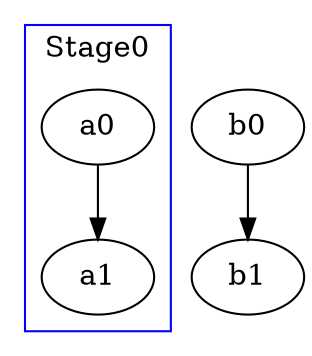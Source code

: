 digraph G {
    subgraph Stage0 {
        label="Stage0";
        cluster=true;
        a0 -> a1;
        color=blue;
    }

    subgraph Stage1 {
        b0 -> b1;
        color=blue;
    }
}
